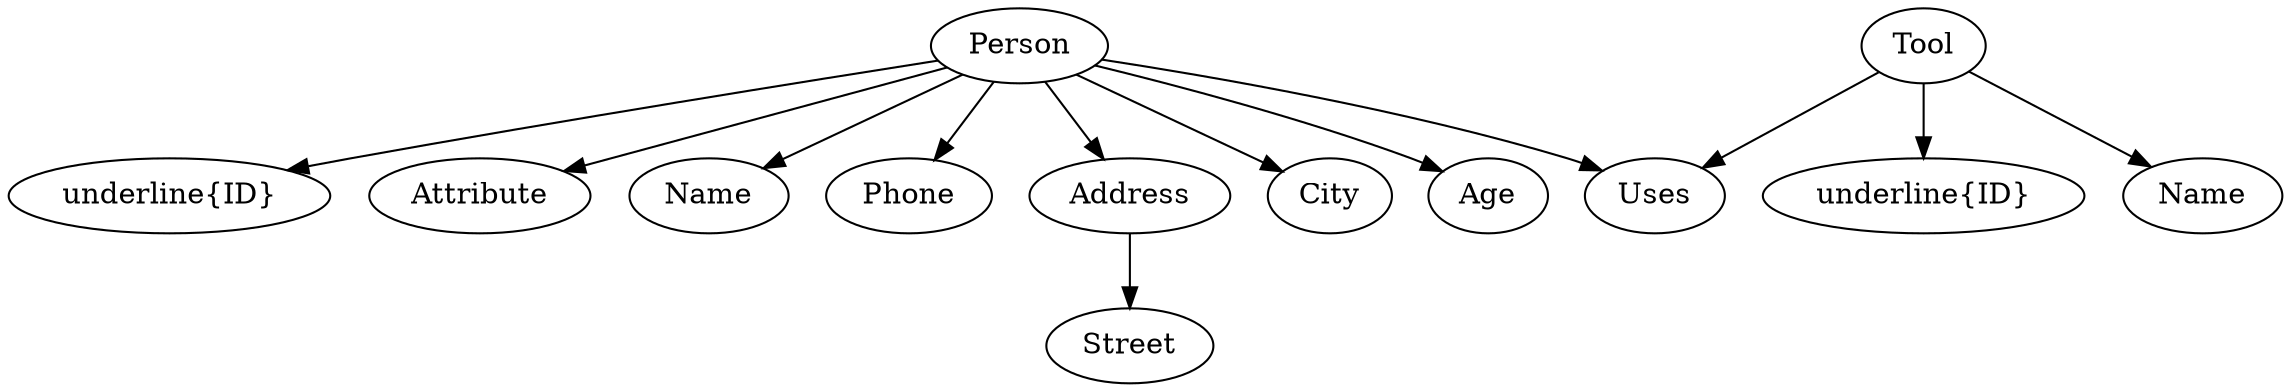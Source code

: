  digraph G {
edge [style="simple relation"];
// nodes
Person [style="entity"];
pid [style="attribute",label="\underline{ID}"];
Attribute [style="attribute"];
Name [style="attribute"];
Phone [style="multi attribute"];
Address [style="attribute"];
Street [style="attribute"];
City [style="attribute"];
Age [style="derived attribute"];
Uses [style="relationship"];
Tool [style="entity"];
tid [style="attribute",label="\underline{ID}"];
tname [style="attribute",label="Name"];
// edges
Person -> pid;
Person -> Attribute;
Person -> Name;
Person -> Phone;
Person -> Address -> Street;
Person -> City;
Person -> Age;
Person -> Uses;
Tool -> tid;
Tool -> tname;
Tool -> Uses[style="total relation"];
}
